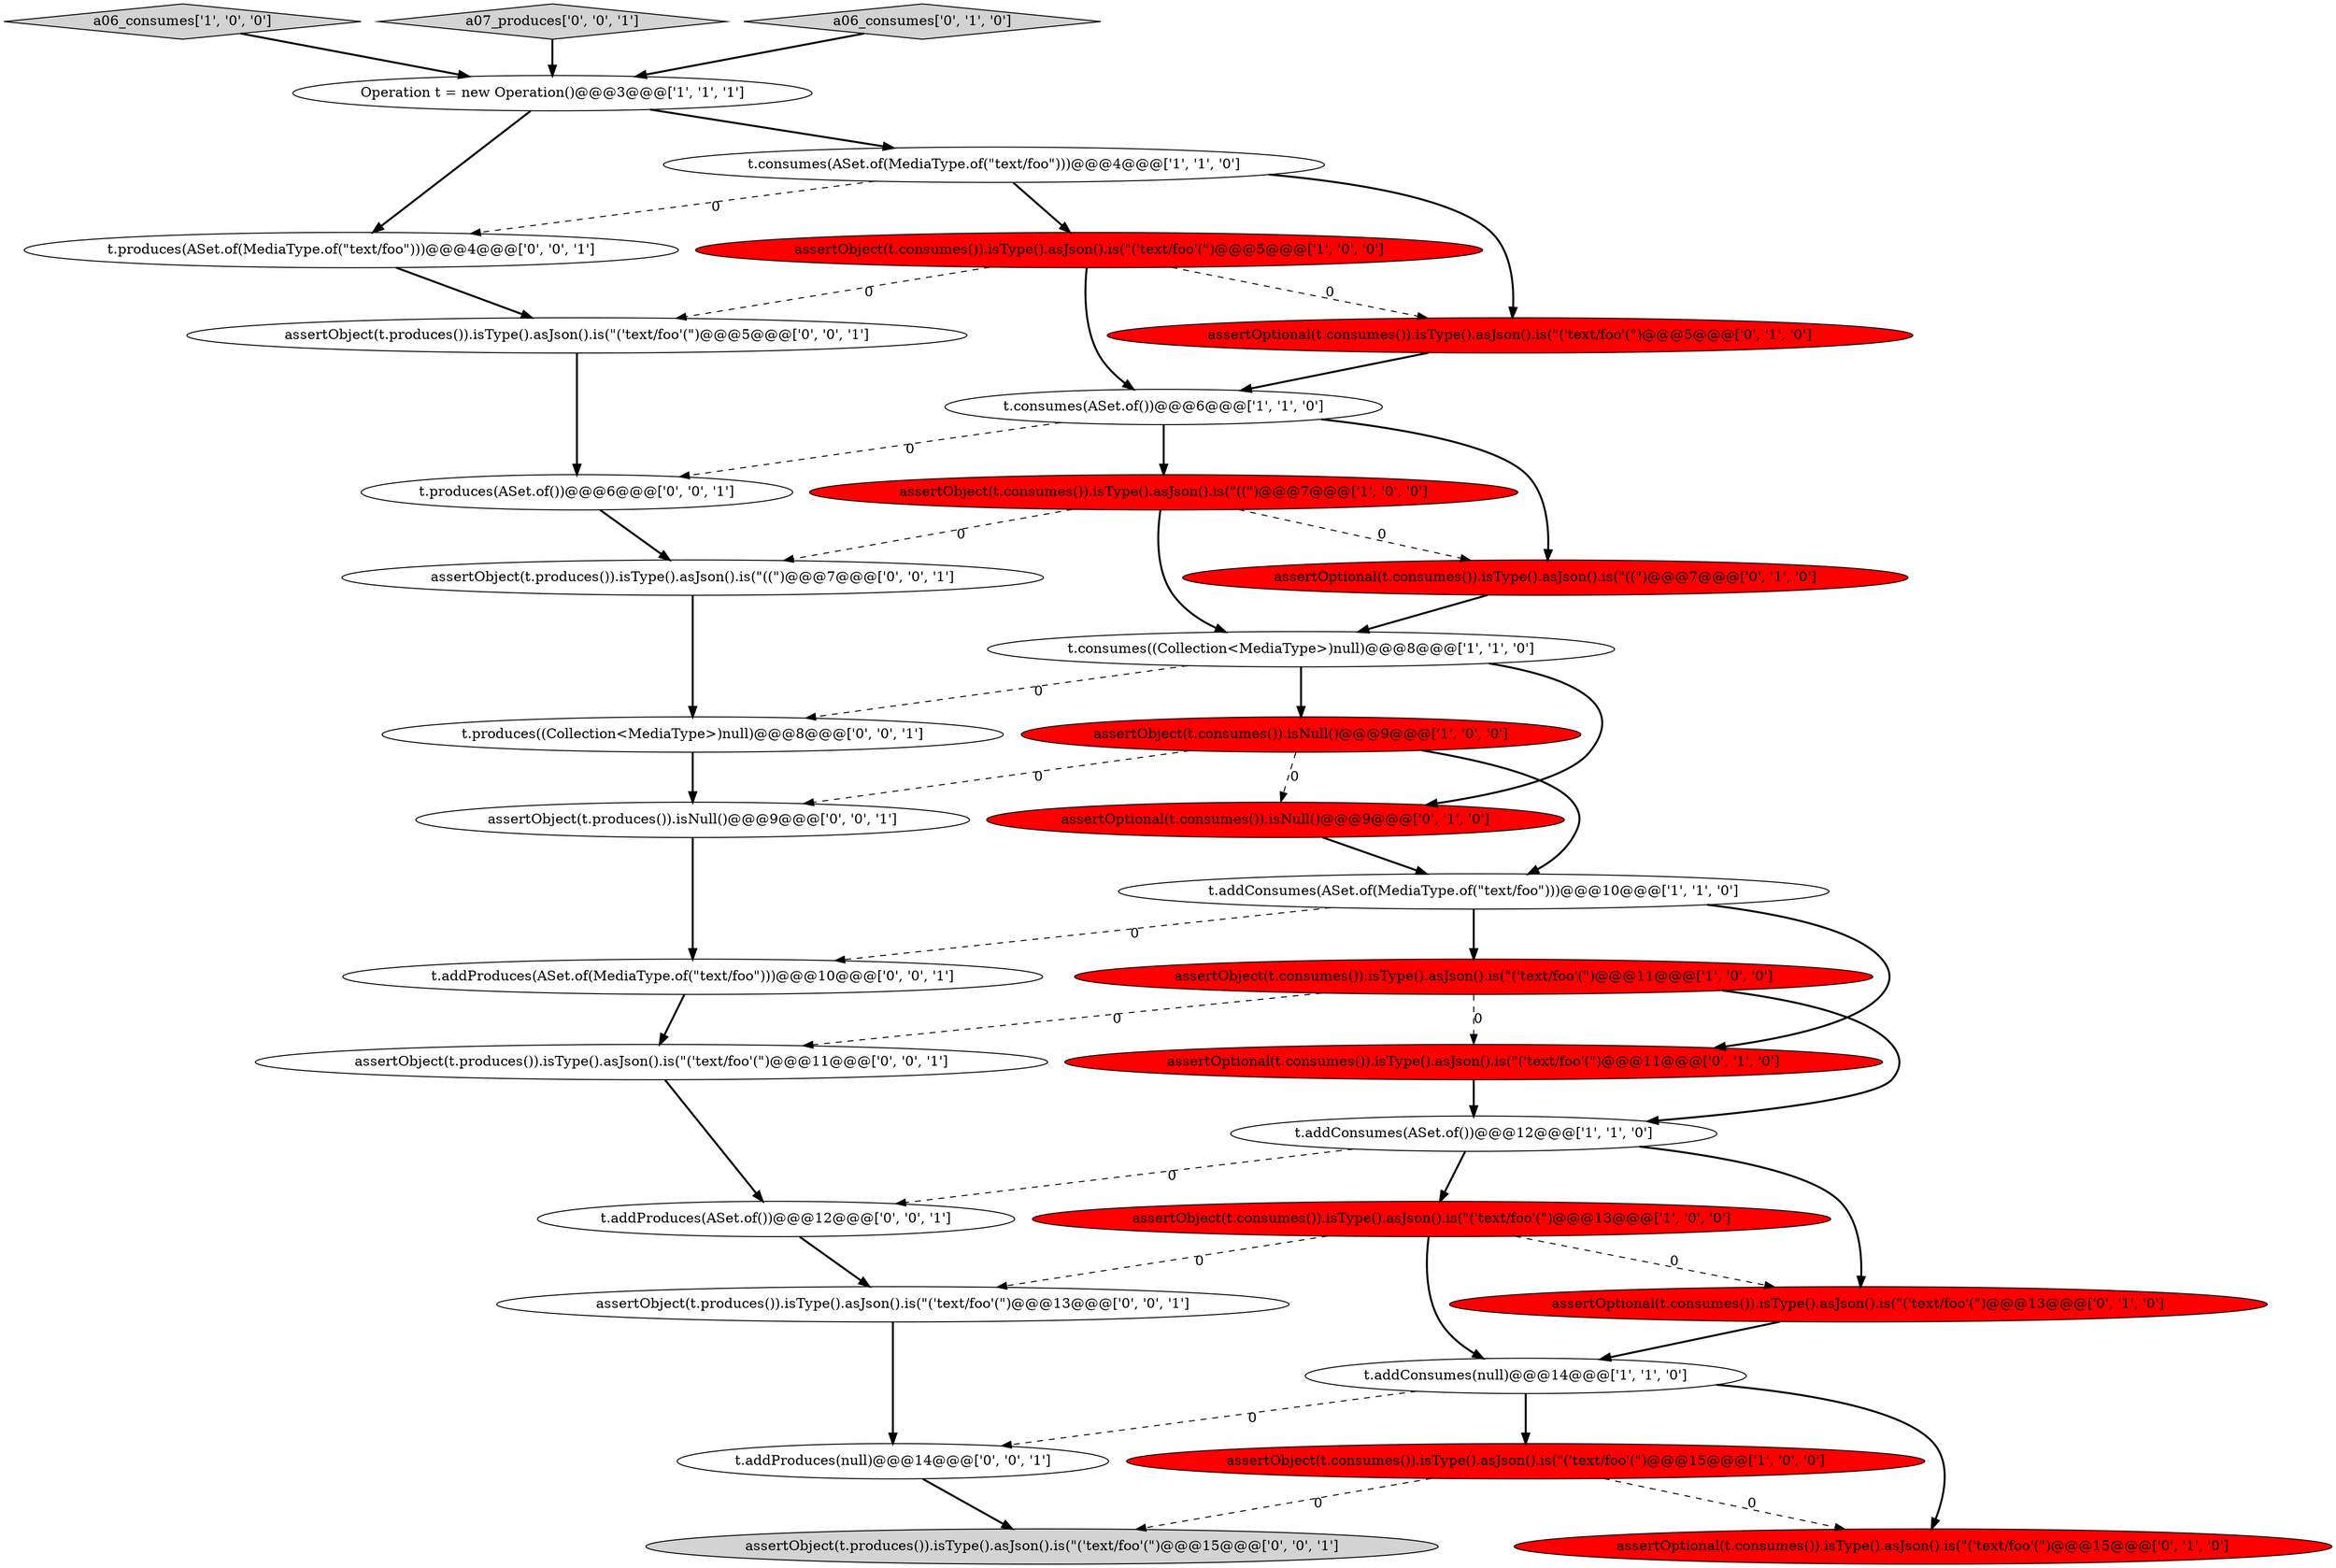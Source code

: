 digraph {
8 [style = filled, label = "t.consumes(ASet.of(MediaType.of(\"text/foo\")))@@@4@@@['1', '1', '0']", fillcolor = white, shape = ellipse image = "AAA0AAABBB1BBB"];
0 [style = filled, label = "t.consumes((Collection<MediaType>)null)@@@8@@@['1', '1', '0']", fillcolor = white, shape = ellipse image = "AAA0AAABBB1BBB"];
9 [style = filled, label = "assertObject(t.consumes()).isType().asJson().is(\"('text/foo'(\")@@@5@@@['1', '0', '0']", fillcolor = red, shape = ellipse image = "AAA1AAABBB1BBB"];
12 [style = filled, label = "t.addConsumes(ASet.of())@@@12@@@['1', '1', '0']", fillcolor = white, shape = ellipse image = "AAA0AAABBB1BBB"];
21 [style = filled, label = "assertObject(t.produces()).isType().asJson().is(\"('text/foo'(\")@@@13@@@['0', '0', '1']", fillcolor = white, shape = ellipse image = "AAA0AAABBB3BBB"];
7 [style = filled, label = "Operation t = new Operation()@@@3@@@['1', '1', '1']", fillcolor = white, shape = ellipse image = "AAA0AAABBB1BBB"];
17 [style = filled, label = "assertOptional(t.consumes()).isType().asJson().is(\"('text/foo'(\")@@@15@@@['0', '1', '0']", fillcolor = red, shape = ellipse image = "AAA1AAABBB2BBB"];
16 [style = filled, label = "assertOptional(t.consumes()).isType().asJson().is(\"('text/foo'(\")@@@5@@@['0', '1', '0']", fillcolor = red, shape = ellipse image = "AAA1AAABBB2BBB"];
2 [style = filled, label = "a06_consumes['1', '0', '0']", fillcolor = lightgray, shape = diamond image = "AAA0AAABBB1BBB"];
18 [style = filled, label = "assertOptional(t.consumes()).isNull()@@@9@@@['0', '1', '0']", fillcolor = red, shape = ellipse image = "AAA1AAABBB2BBB"];
28 [style = filled, label = "a07_produces['0', '0', '1']", fillcolor = lightgray, shape = diamond image = "AAA0AAABBB3BBB"];
5 [style = filled, label = "assertObject(t.consumes()).isType().asJson().is(\"((\")@@@7@@@['1', '0', '0']", fillcolor = red, shape = ellipse image = "AAA1AAABBB1BBB"];
15 [style = filled, label = "a06_consumes['0', '1', '0']", fillcolor = lightgray, shape = diamond image = "AAA0AAABBB2BBB"];
19 [style = filled, label = "assertOptional(t.consumes()).isType().asJson().is(\"((\")@@@7@@@['0', '1', '0']", fillcolor = red, shape = ellipse image = "AAA1AAABBB2BBB"];
24 [style = filled, label = "assertObject(t.produces()).isType().asJson().is(\"('text/foo'(\")@@@15@@@['0', '0', '1']", fillcolor = lightgray, shape = ellipse image = "AAA0AAABBB3BBB"];
29 [style = filled, label = "t.addProduces(null)@@@14@@@['0', '0', '1']", fillcolor = white, shape = ellipse image = "AAA0AAABBB3BBB"];
30 [style = filled, label = "t.produces(ASet.of())@@@6@@@['0', '0', '1']", fillcolor = white, shape = ellipse image = "AAA0AAABBB3BBB"];
14 [style = filled, label = "assertOptional(t.consumes()).isType().asJson().is(\"('text/foo'(\")@@@11@@@['0', '1', '0']", fillcolor = red, shape = ellipse image = "AAA1AAABBB2BBB"];
6 [style = filled, label = "assertObject(t.consumes()).isType().asJson().is(\"('text/foo'(\")@@@15@@@['1', '0', '0']", fillcolor = red, shape = ellipse image = "AAA1AAABBB1BBB"];
22 [style = filled, label = "assertObject(t.produces()).isType().asJson().is(\"((\")@@@7@@@['0', '0', '1']", fillcolor = white, shape = ellipse image = "AAA0AAABBB3BBB"];
13 [style = filled, label = "assertObject(t.consumes()).isType().asJson().is(\"('text/foo'(\")@@@13@@@['1', '0', '0']", fillcolor = red, shape = ellipse image = "AAA1AAABBB1BBB"];
10 [style = filled, label = "t.addConsumes(ASet.of(MediaType.of(\"text/foo\")))@@@10@@@['1', '1', '0']", fillcolor = white, shape = ellipse image = "AAA0AAABBB1BBB"];
3 [style = filled, label = "assertObject(t.consumes()).isNull()@@@9@@@['1', '0', '0']", fillcolor = red, shape = ellipse image = "AAA1AAABBB1BBB"];
11 [style = filled, label = "t.consumes(ASet.of())@@@6@@@['1', '1', '0']", fillcolor = white, shape = ellipse image = "AAA0AAABBB1BBB"];
4 [style = filled, label = "assertObject(t.consumes()).isType().asJson().is(\"('text/foo'(\")@@@11@@@['1', '0', '0']", fillcolor = red, shape = ellipse image = "AAA1AAABBB1BBB"];
20 [style = filled, label = "assertOptional(t.consumes()).isType().asJson().is(\"('text/foo'(\")@@@13@@@['0', '1', '0']", fillcolor = red, shape = ellipse image = "AAA1AAABBB2BBB"];
1 [style = filled, label = "t.addConsumes(null)@@@14@@@['1', '1', '0']", fillcolor = white, shape = ellipse image = "AAA0AAABBB1BBB"];
31 [style = filled, label = "t.produces(ASet.of(MediaType.of(\"text/foo\")))@@@4@@@['0', '0', '1']", fillcolor = white, shape = ellipse image = "AAA0AAABBB3BBB"];
27 [style = filled, label = "t.produces((Collection<MediaType>)null)@@@8@@@['0', '0', '1']", fillcolor = white, shape = ellipse image = "AAA0AAABBB3BBB"];
25 [style = filled, label = "t.addProduces(ASet.of(MediaType.of(\"text/foo\")))@@@10@@@['0', '0', '1']", fillcolor = white, shape = ellipse image = "AAA0AAABBB3BBB"];
23 [style = filled, label = "t.addProduces(ASet.of())@@@12@@@['0', '0', '1']", fillcolor = white, shape = ellipse image = "AAA0AAABBB3BBB"];
32 [style = filled, label = "assertObject(t.produces()).isNull()@@@9@@@['0', '0', '1']", fillcolor = white, shape = ellipse image = "AAA0AAABBB3BBB"];
33 [style = filled, label = "assertObject(t.produces()).isType().asJson().is(\"('text/foo'(\")@@@5@@@['0', '0', '1']", fillcolor = white, shape = ellipse image = "AAA0AAABBB3BBB"];
26 [style = filled, label = "assertObject(t.produces()).isType().asJson().is(\"('text/foo'(\")@@@11@@@['0', '0', '1']", fillcolor = white, shape = ellipse image = "AAA0AAABBB3BBB"];
0->3 [style = bold, label=""];
8->16 [style = bold, label=""];
27->32 [style = bold, label=""];
30->22 [style = bold, label=""];
9->16 [style = dashed, label="0"];
16->11 [style = bold, label=""];
12->23 [style = dashed, label="0"];
9->11 [style = bold, label=""];
15->7 [style = bold, label=""];
10->14 [style = bold, label=""];
13->20 [style = dashed, label="0"];
3->18 [style = dashed, label="0"];
1->29 [style = dashed, label="0"];
28->7 [style = bold, label=""];
12->20 [style = bold, label=""];
6->17 [style = dashed, label="0"];
7->31 [style = bold, label=""];
0->27 [style = dashed, label="0"];
20->1 [style = bold, label=""];
4->26 [style = dashed, label="0"];
11->19 [style = bold, label=""];
7->8 [style = bold, label=""];
13->1 [style = bold, label=""];
19->0 [style = bold, label=""];
1->17 [style = bold, label=""];
9->33 [style = dashed, label="0"];
3->10 [style = bold, label=""];
12->13 [style = bold, label=""];
11->5 [style = bold, label=""];
1->6 [style = bold, label=""];
21->29 [style = bold, label=""];
13->21 [style = dashed, label="0"];
18->10 [style = bold, label=""];
5->0 [style = bold, label=""];
22->27 [style = bold, label=""];
23->21 [style = bold, label=""];
6->24 [style = dashed, label="0"];
31->33 [style = bold, label=""];
14->12 [style = bold, label=""];
26->23 [style = bold, label=""];
25->26 [style = bold, label=""];
32->25 [style = bold, label=""];
8->9 [style = bold, label=""];
10->4 [style = bold, label=""];
33->30 [style = bold, label=""];
4->12 [style = bold, label=""];
0->18 [style = bold, label=""];
4->14 [style = dashed, label="0"];
2->7 [style = bold, label=""];
8->31 [style = dashed, label="0"];
11->30 [style = dashed, label="0"];
3->32 [style = dashed, label="0"];
29->24 [style = bold, label=""];
5->19 [style = dashed, label="0"];
10->25 [style = dashed, label="0"];
5->22 [style = dashed, label="0"];
}
